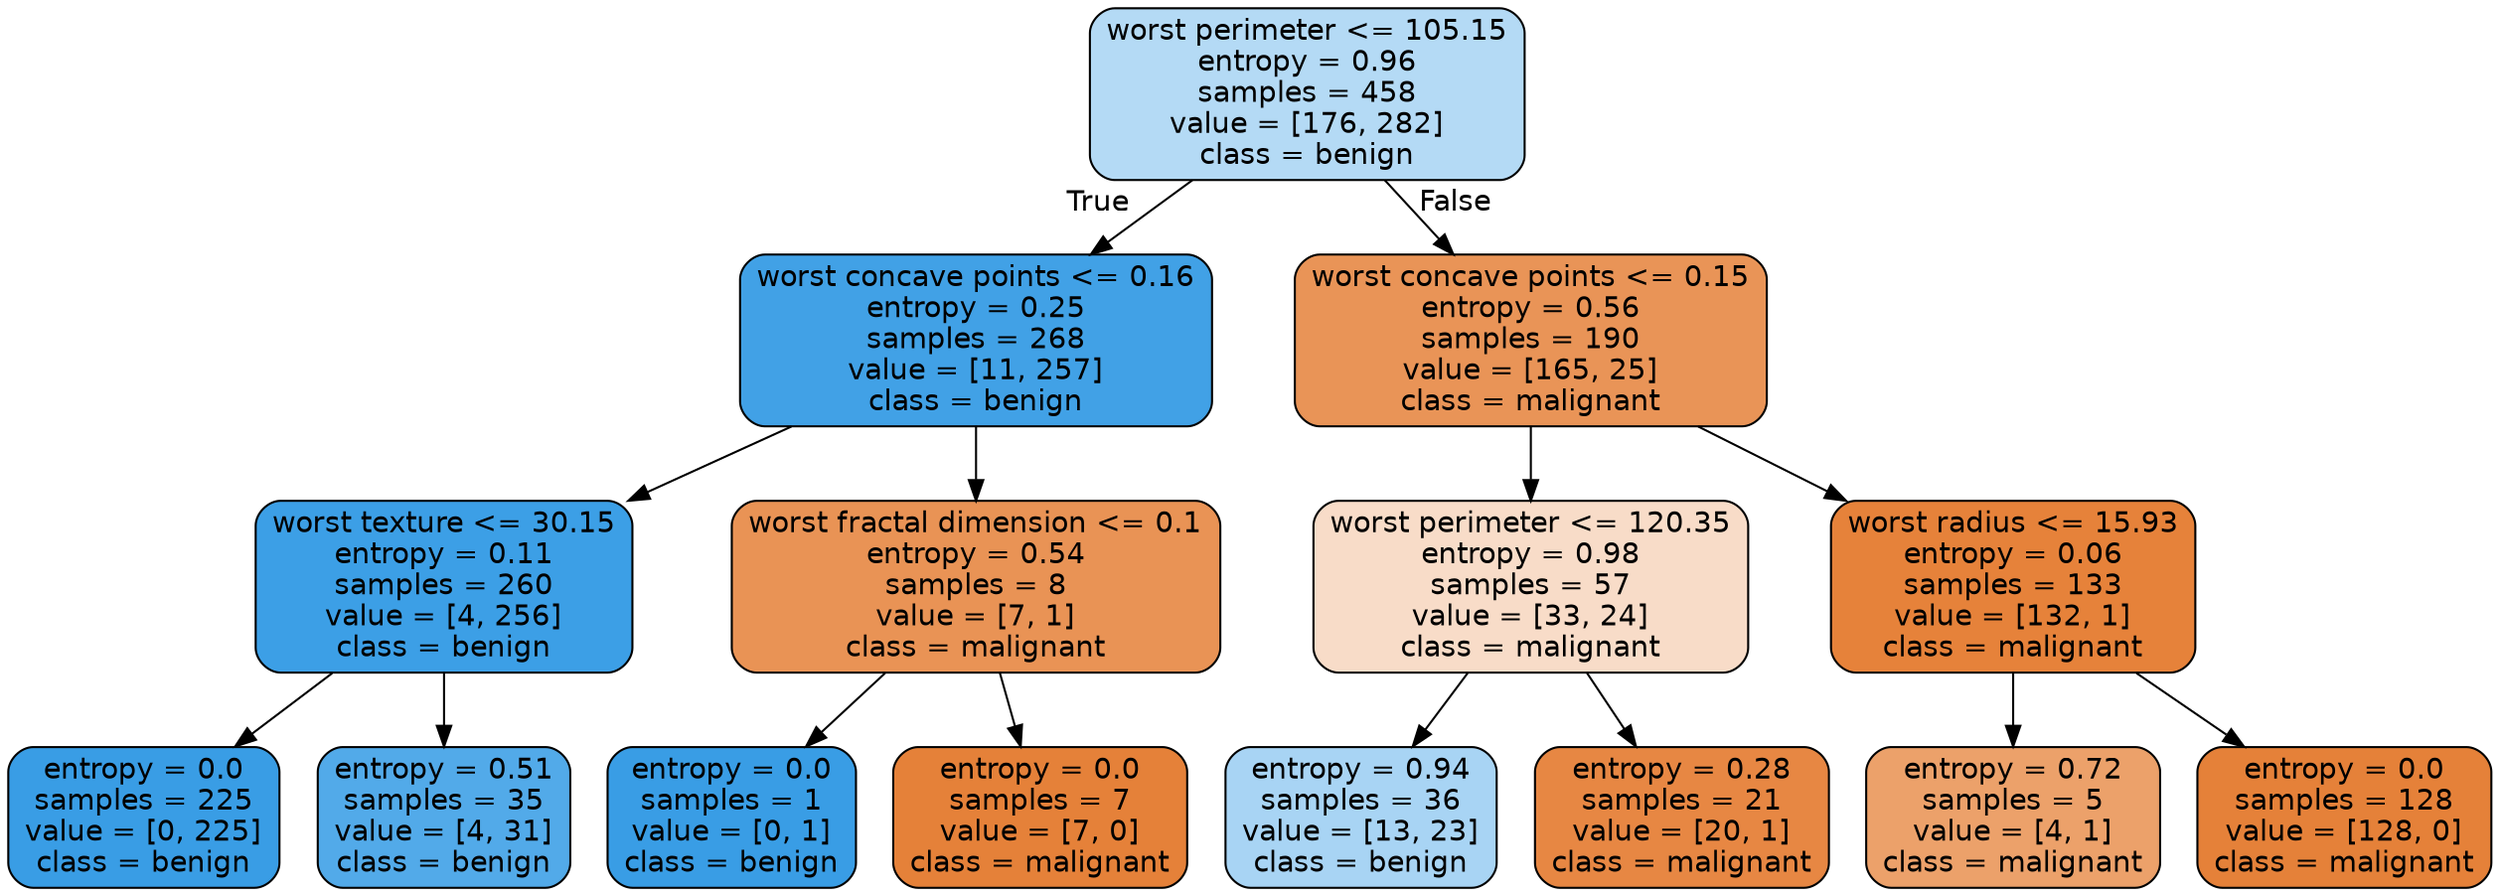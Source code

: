 digraph Tree {
node [shape=box, style="filled, rounded", color="black", fontname=helvetica] ;
edge [fontname=helvetica] ;
0 [label="worst perimeter <= 105.15\nentropy = 0.96\nsamples = 458\nvalue = [176, 282]\nclass = benign", fillcolor="#399de560"] ;
1 [label="worst concave points <= 0.16\nentropy = 0.25\nsamples = 268\nvalue = [11, 257]\nclass = benign", fillcolor="#399de5f4"] ;
0 -> 1 [labeldistance=2.5, labelangle=45, headlabel="True"] ;
2 [label="worst texture <= 30.15\nentropy = 0.11\nsamples = 260\nvalue = [4, 256]\nclass = benign", fillcolor="#399de5fb"] ;
1 -> 2 ;
3 [label="entropy = 0.0\nsamples = 225\nvalue = [0, 225]\nclass = benign", fillcolor="#399de5ff"] ;
2 -> 3 ;
4 [label="entropy = 0.51\nsamples = 35\nvalue = [4, 31]\nclass = benign", fillcolor="#399de5de"] ;
2 -> 4 ;
5 [label="worst fractal dimension <= 0.1\nentropy = 0.54\nsamples = 8\nvalue = [7, 1]\nclass = malignant", fillcolor="#e58139db"] ;
1 -> 5 ;
6 [label="entropy = 0.0\nsamples = 1\nvalue = [0, 1]\nclass = benign", fillcolor="#399de5ff"] ;
5 -> 6 ;
7 [label="entropy = 0.0\nsamples = 7\nvalue = [7, 0]\nclass = malignant", fillcolor="#e58139ff"] ;
5 -> 7 ;
8 [label="worst concave points <= 0.15\nentropy = 0.56\nsamples = 190\nvalue = [165, 25]\nclass = malignant", fillcolor="#e58139d8"] ;
0 -> 8 [labeldistance=2.5, labelangle=-45, headlabel="False"] ;
9 [label="worst perimeter <= 120.35\nentropy = 0.98\nsamples = 57\nvalue = [33, 24]\nclass = malignant", fillcolor="#e5813946"] ;
8 -> 9 ;
10 [label="entropy = 0.94\nsamples = 36\nvalue = [13, 23]\nclass = benign", fillcolor="#399de56f"] ;
9 -> 10 ;
11 [label="entropy = 0.28\nsamples = 21\nvalue = [20, 1]\nclass = malignant", fillcolor="#e58139f2"] ;
9 -> 11 ;
12 [label="worst radius <= 15.93\nentropy = 0.06\nsamples = 133\nvalue = [132, 1]\nclass = malignant", fillcolor="#e58139fd"] ;
8 -> 12 ;
13 [label="entropy = 0.72\nsamples = 5\nvalue = [4, 1]\nclass = malignant", fillcolor="#e58139bf"] ;
12 -> 13 ;
14 [label="entropy = 0.0\nsamples = 128\nvalue = [128, 0]\nclass = malignant", fillcolor="#e58139ff"] ;
12 -> 14 ;
}